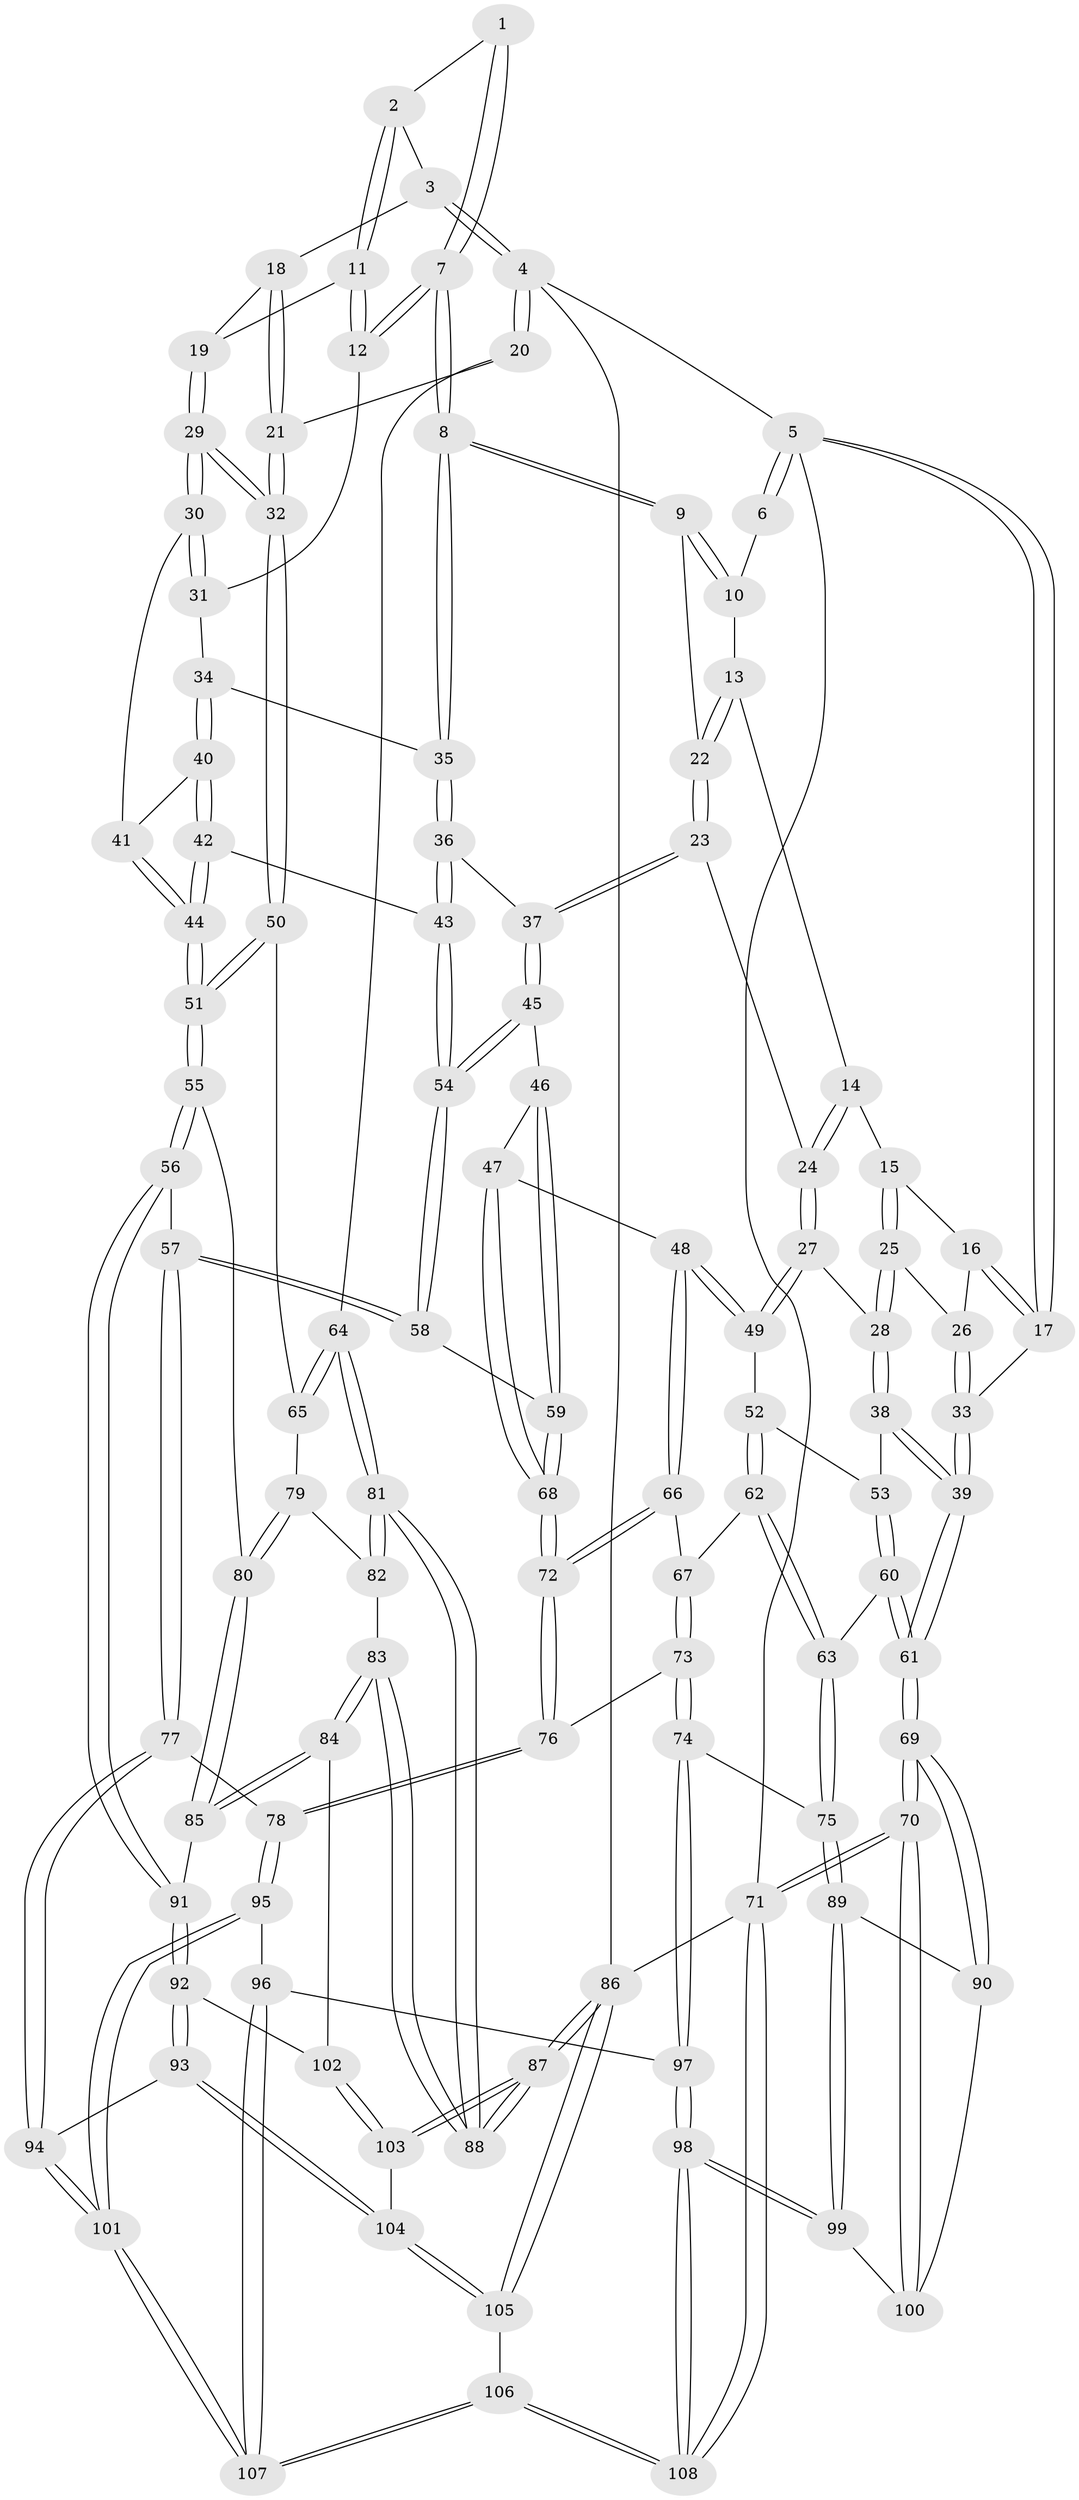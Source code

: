 // coarse degree distribution, {4: 0.4626865671641791, 6: 0.11940298507462686, 3: 0.16417910447761194, 5: 0.2537313432835821}
// Generated by graph-tools (version 1.1) at 2025/24/03/03/25 07:24:36]
// undirected, 108 vertices, 267 edges
graph export_dot {
graph [start="1"]
  node [color=gray90,style=filled];
  1 [pos="+0.5156192429433529+0"];
  2 [pos="+0.5563335683469877+0"];
  3 [pos="+0.9328047281974572+0"];
  4 [pos="+1+0"];
  5 [pos="+0+0"];
  6 [pos="+0.22501434943100557+0"];
  7 [pos="+0.4703183379258787+0.13692218164493541"];
  8 [pos="+0.46389048700664365+0.14232883904834367"];
  9 [pos="+0.4463578703119262+0.14554921664089235"];
  10 [pos="+0.2517686465012769+0.013339327998146144"];
  11 [pos="+0.652378321580189+0.10039615957663134"];
  12 [pos="+0.5622738766699947+0.15833432111617757"];
  13 [pos="+0.2178193380034395+0.0980846054888187"];
  14 [pos="+0.21337433071796028+0.10283113651163281"];
  15 [pos="+0.1562376356839139+0.11800269544969286"];
  16 [pos="+0.05847214273062628+0.08131808245097387"];
  17 [pos="+0+0"];
  18 [pos="+0.8001781959895167+0.043126310628685244"];
  19 [pos="+0.7498427723285731+0.09463000236694535"];
  20 [pos="+1+0"];
  21 [pos="+0.8953921687360289+0.2152776306664777"];
  22 [pos="+0.3831562551224806+0.18100542343675724"];
  23 [pos="+0.3000367321403606+0.264970437676598"];
  24 [pos="+0.2551624231945458+0.2644225642792112"];
  25 [pos="+0.13651276639609541+0.23953601344554729"];
  26 [pos="+0.10848691946949895+0.21833020059063823"];
  27 [pos="+0.16944249404494335+0.3029235670122686"];
  28 [pos="+0.15855152909138323+0.3007425989346867"];
  29 [pos="+0.7237346146714283+0.26036474784044084"];
  30 [pos="+0.7187166929846692+0.25997513353079355"];
  31 [pos="+0.5711302369220742+0.16721629466802562"];
  32 [pos="+0.8361625042144537+0.3539762945218572"];
  33 [pos="+0+0.036686165650620176"];
  34 [pos="+0.5859069020678723+0.2888271944723055"];
  35 [pos="+0.4785645864278119+0.24957984523303348"];
  36 [pos="+0.47960676387247236+0.3389794204439664"];
  37 [pos="+0.35593508564798826+0.3591279176930814"];
  38 [pos="+0.0839619294301939+0.33173755930046983"];
  39 [pos="+0+0.38242553528843454"];
  40 [pos="+0.5960463334815423+0.3100099826018205"];
  41 [pos="+0.6323685197978348+0.3082564602571456"];
  42 [pos="+0.5234152813201504+0.3708275595097215"];
  43 [pos="+0.5072450262344376+0.36836491746774874"];
  44 [pos="+0.6364101201673423+0.46187626668604975"];
  45 [pos="+0.35202294091190783+0.373791902145456"];
  46 [pos="+0.3187770529120876+0.413608405484042"];
  47 [pos="+0.26309266385969815+0.43780980131049085"];
  48 [pos="+0.23308282012878245+0.4433070724120989"];
  49 [pos="+0.21932250692643185+0.4281793615776784"];
  50 [pos="+0.8430023041186655+0.37650384104686174"];
  51 [pos="+0.6982226130043636+0.5388966994333114"];
  52 [pos="+0.13436080164564063+0.45153122651129673"];
  53 [pos="+0.12527173794015664+0.44944970700708625"];
  54 [pos="+0.44768698815029895+0.4927730884881828"];
  55 [pos="+0.6967861897233761+0.5440484826872983"];
  56 [pos="+0.6379944953932827+0.5940493282001617"];
  57 [pos="+0.6164130339207866+0.5977391369799053"];
  58 [pos="+0.4462522388181367+0.5255346211758155"];
  59 [pos="+0.3899190517974933+0.5518429739777636"];
  60 [pos="+0+0.5532607612701935"];
  61 [pos="+0+0.5192131116784192"];
  62 [pos="+0.1507567967367975+0.5185791540903982"];
  63 [pos="+0.049807178328240505+0.5809611422933437"];
  64 [pos="+1+0.45777831370421973"];
  65 [pos="+1+0.4501942727822677"];
  66 [pos="+0.23298609547975052+0.4438570816207611"];
  67 [pos="+0.20557768917573965+0.5067351263211265"];
  68 [pos="+0.3741916377918054+0.565868095681974"];
  69 [pos="+0+0.7971450228792809"];
  70 [pos="+0+0.8299398157917249"];
  71 [pos="+0+1"];
  72 [pos="+0.34375132463858765+0.6028546947211473"];
  73 [pos="+0.2640552717221033+0.6581563559948671"];
  74 [pos="+0.19556692770703749+0.6811344772946142"];
  75 [pos="+0.16261977029047778+0.6780717253812987"];
  76 [pos="+0.31133879238448026+0.6600353731160639"];
  77 [pos="+0.4642041561588685+0.7449293264011919"];
  78 [pos="+0.3475821148491907+0.704738302122596"];
  79 [pos="+0.8732928507243379+0.6305176047877616"];
  80 [pos="+0.7808570370622541+0.6109057139033769"];
  81 [pos="+1+0.7548223542584053"];
  82 [pos="+0.8897930965037091+0.6496166733694719"];
  83 [pos="+0.8850911982853799+0.811828170158783"];
  84 [pos="+0.880176518442405+0.8099227131591459"];
  85 [pos="+0.8108877231728924+0.7395490950883915"];
  86 [pos="+1+1"];
  87 [pos="+1+1"];
  88 [pos="+1+1"];
  89 [pos="+0.10813858610820273+0.7403595245259879"];
  90 [pos="+0.10540854324413508+0.7412783542462689"];
  91 [pos="+0.6737822662824603+0.7818434757824049"];
  92 [pos="+0.6715872207665554+0.7985699626363164"];
  93 [pos="+0.5709446488050757+0.8709079470021414"];
  94 [pos="+0.5087512153459055+0.8658224068713737"];
  95 [pos="+0.30782229008393924+0.8547818419846674"];
  96 [pos="+0.2597796181204696+0.9015450710052143"];
  97 [pos="+0.20629206556905402+0.8911360467818367"];
  98 [pos="+0.13651745431858953+0.9129668170433561"];
  99 [pos="+0.12372199690996699+0.9038707553322655"];
  100 [pos="+0.016007355504501882+0.8736615346815912"];
  101 [pos="+0.48304707076943004+0.8949391414831249"];
  102 [pos="+0.7232177524022629+0.8395157092406073"];
  103 [pos="+0.7400465982337388+0.9103772308841402"];
  104 [pos="+0.6392583178624502+0.9688560870270698"];
  105 [pos="+0.667855152970962+1"];
  106 [pos="+0.39560742846252084+1"];
  107 [pos="+0.3929673892073424+1"];
  108 [pos="+0.047817727257970497+1"];
  1 -- 2;
  1 -- 7;
  1 -- 7;
  2 -- 3;
  2 -- 11;
  2 -- 11;
  3 -- 4;
  3 -- 4;
  3 -- 18;
  4 -- 5;
  4 -- 20;
  4 -- 20;
  4 -- 86;
  5 -- 6;
  5 -- 6;
  5 -- 17;
  5 -- 17;
  5 -- 71;
  6 -- 10;
  7 -- 8;
  7 -- 8;
  7 -- 12;
  7 -- 12;
  8 -- 9;
  8 -- 9;
  8 -- 35;
  8 -- 35;
  9 -- 10;
  9 -- 10;
  9 -- 22;
  10 -- 13;
  11 -- 12;
  11 -- 12;
  11 -- 19;
  12 -- 31;
  13 -- 14;
  13 -- 22;
  13 -- 22;
  14 -- 15;
  14 -- 24;
  14 -- 24;
  15 -- 16;
  15 -- 25;
  15 -- 25;
  16 -- 17;
  16 -- 17;
  16 -- 26;
  17 -- 33;
  18 -- 19;
  18 -- 21;
  18 -- 21;
  19 -- 29;
  19 -- 29;
  20 -- 21;
  20 -- 64;
  21 -- 32;
  21 -- 32;
  22 -- 23;
  22 -- 23;
  23 -- 24;
  23 -- 37;
  23 -- 37;
  24 -- 27;
  24 -- 27;
  25 -- 26;
  25 -- 28;
  25 -- 28;
  26 -- 33;
  26 -- 33;
  27 -- 28;
  27 -- 49;
  27 -- 49;
  28 -- 38;
  28 -- 38;
  29 -- 30;
  29 -- 30;
  29 -- 32;
  29 -- 32;
  30 -- 31;
  30 -- 31;
  30 -- 41;
  31 -- 34;
  32 -- 50;
  32 -- 50;
  33 -- 39;
  33 -- 39;
  34 -- 35;
  34 -- 40;
  34 -- 40;
  35 -- 36;
  35 -- 36;
  36 -- 37;
  36 -- 43;
  36 -- 43;
  37 -- 45;
  37 -- 45;
  38 -- 39;
  38 -- 39;
  38 -- 53;
  39 -- 61;
  39 -- 61;
  40 -- 41;
  40 -- 42;
  40 -- 42;
  41 -- 44;
  41 -- 44;
  42 -- 43;
  42 -- 44;
  42 -- 44;
  43 -- 54;
  43 -- 54;
  44 -- 51;
  44 -- 51;
  45 -- 46;
  45 -- 54;
  45 -- 54;
  46 -- 47;
  46 -- 59;
  46 -- 59;
  47 -- 48;
  47 -- 68;
  47 -- 68;
  48 -- 49;
  48 -- 49;
  48 -- 66;
  48 -- 66;
  49 -- 52;
  50 -- 51;
  50 -- 51;
  50 -- 65;
  51 -- 55;
  51 -- 55;
  52 -- 53;
  52 -- 62;
  52 -- 62;
  53 -- 60;
  53 -- 60;
  54 -- 58;
  54 -- 58;
  55 -- 56;
  55 -- 56;
  55 -- 80;
  56 -- 57;
  56 -- 91;
  56 -- 91;
  57 -- 58;
  57 -- 58;
  57 -- 77;
  57 -- 77;
  58 -- 59;
  59 -- 68;
  59 -- 68;
  60 -- 61;
  60 -- 61;
  60 -- 63;
  61 -- 69;
  61 -- 69;
  62 -- 63;
  62 -- 63;
  62 -- 67;
  63 -- 75;
  63 -- 75;
  64 -- 65;
  64 -- 65;
  64 -- 81;
  64 -- 81;
  65 -- 79;
  66 -- 67;
  66 -- 72;
  66 -- 72;
  67 -- 73;
  67 -- 73;
  68 -- 72;
  68 -- 72;
  69 -- 70;
  69 -- 70;
  69 -- 90;
  69 -- 90;
  70 -- 71;
  70 -- 71;
  70 -- 100;
  70 -- 100;
  71 -- 108;
  71 -- 108;
  71 -- 86;
  72 -- 76;
  72 -- 76;
  73 -- 74;
  73 -- 74;
  73 -- 76;
  74 -- 75;
  74 -- 97;
  74 -- 97;
  75 -- 89;
  75 -- 89;
  76 -- 78;
  76 -- 78;
  77 -- 78;
  77 -- 94;
  77 -- 94;
  78 -- 95;
  78 -- 95;
  79 -- 80;
  79 -- 80;
  79 -- 82;
  80 -- 85;
  80 -- 85;
  81 -- 82;
  81 -- 82;
  81 -- 88;
  81 -- 88;
  82 -- 83;
  83 -- 84;
  83 -- 84;
  83 -- 88;
  83 -- 88;
  84 -- 85;
  84 -- 85;
  84 -- 102;
  85 -- 91;
  86 -- 87;
  86 -- 87;
  86 -- 105;
  86 -- 105;
  87 -- 88;
  87 -- 88;
  87 -- 103;
  87 -- 103;
  89 -- 90;
  89 -- 99;
  89 -- 99;
  90 -- 100;
  91 -- 92;
  91 -- 92;
  92 -- 93;
  92 -- 93;
  92 -- 102;
  93 -- 94;
  93 -- 104;
  93 -- 104;
  94 -- 101;
  94 -- 101;
  95 -- 96;
  95 -- 101;
  95 -- 101;
  96 -- 97;
  96 -- 107;
  96 -- 107;
  97 -- 98;
  97 -- 98;
  98 -- 99;
  98 -- 99;
  98 -- 108;
  98 -- 108;
  99 -- 100;
  101 -- 107;
  101 -- 107;
  102 -- 103;
  102 -- 103;
  103 -- 104;
  104 -- 105;
  104 -- 105;
  105 -- 106;
  106 -- 107;
  106 -- 107;
  106 -- 108;
  106 -- 108;
}
